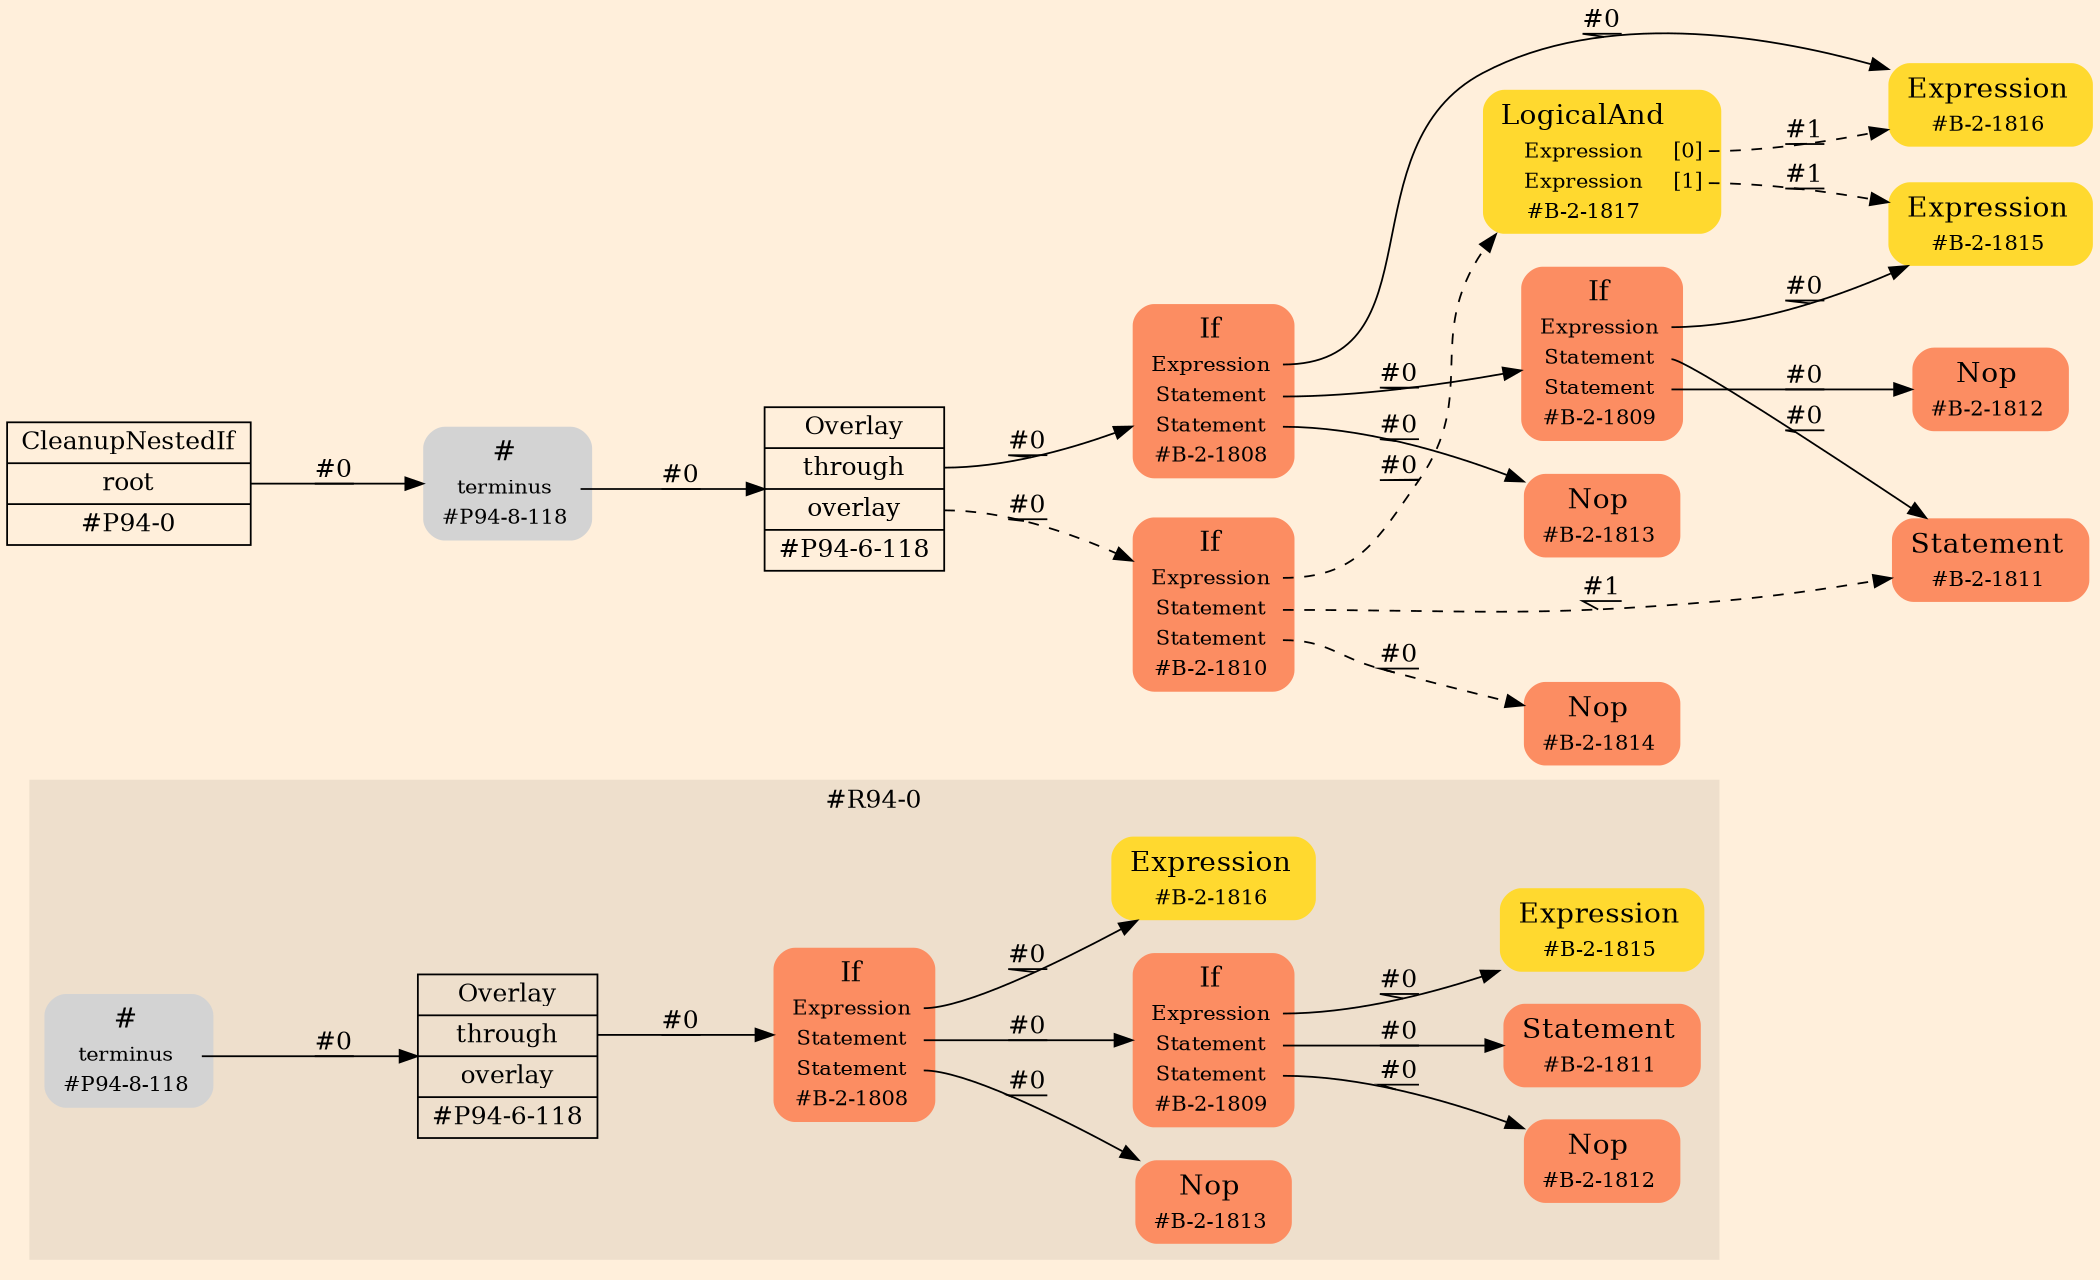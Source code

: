 digraph Inferno {
graph [
rankdir = "LR"
ranksep = 1.0
size = "14,20"
bgcolor = antiquewhite1
color = black
fontcolor = black
];
node [
];
subgraph "cluster#R94-0" {
label = "#R94-0"
style = "filled"
color = antiquewhite2
"#R94-0/#B-2-1813" [
shape = "plaintext"
fillcolor = "/set28/2"
label = <<TABLE BORDER="0" CELLBORDER="0" CELLSPACING="0">
 <TR>
  <TD><FONT POINT-SIZE="16.0">Nop</FONT></TD>
  <TD></TD>
 </TR>
 <TR>
  <TD>#B-2-1813</TD>
  <TD PORT="port0"></TD>
 </TR>
</TABLE>>
style = "rounded,filled"
fontsize = "12"
];
"#R94-0/#B-2-1812" [
shape = "plaintext"
fillcolor = "/set28/2"
label = <<TABLE BORDER="0" CELLBORDER="0" CELLSPACING="0">
 <TR>
  <TD><FONT POINT-SIZE="16.0">Nop</FONT></TD>
  <TD></TD>
 </TR>
 <TR>
  <TD>#B-2-1812</TD>
  <TD PORT="port0"></TD>
 </TR>
</TABLE>>
style = "rounded,filled"
fontsize = "12"
];
"#R94-0/#B-2-1811" [
shape = "plaintext"
fillcolor = "/set28/2"
label = <<TABLE BORDER="0" CELLBORDER="0" CELLSPACING="0">
 <TR>
  <TD><FONT POINT-SIZE="16.0">Statement</FONT></TD>
  <TD></TD>
 </TR>
 <TR>
  <TD>#B-2-1811</TD>
  <TD PORT="port0"></TD>
 </TR>
</TABLE>>
style = "rounded,filled"
fontsize = "12"
];
"#R94-0/#P94-8-118" [
shape = "plaintext"
label = <<TABLE BORDER="0" CELLBORDER="0" CELLSPACING="0">
 <TR>
  <TD><FONT POINT-SIZE="16.0">#</FONT></TD>
  <TD></TD>
 </TR>
 <TR>
  <TD>terminus</TD>
  <TD PORT="port0"></TD>
 </TR>
 <TR>
  <TD>#P94-8-118</TD>
  <TD PORT="port1"></TD>
 </TR>
</TABLE>>
style = "rounded,filled"
fontsize = "12"
];
"#R94-0/#P94-6-118" [
shape = "record"
fillcolor = antiquewhite2
label = "<fixed> Overlay | <port0> through | <port1> overlay | <port2> #P94-6-118"
style = "filled"
fontsize = "14"
color = black
fontcolor = black
];
"#R94-0/#B-2-1808" [
shape = "plaintext"
fillcolor = "/set28/2"
label = <<TABLE BORDER="0" CELLBORDER="0" CELLSPACING="0">
 <TR>
  <TD><FONT POINT-SIZE="16.0">If</FONT></TD>
  <TD></TD>
 </TR>
 <TR>
  <TD>Expression</TD>
  <TD PORT="port0"></TD>
 </TR>
 <TR>
  <TD>Statement</TD>
  <TD PORT="port1"></TD>
 </TR>
 <TR>
  <TD>Statement</TD>
  <TD PORT="port2"></TD>
 </TR>
 <TR>
  <TD>#B-2-1808</TD>
  <TD PORT="port3"></TD>
 </TR>
</TABLE>>
style = "rounded,filled"
fontsize = "12"
];
"#R94-0/#B-2-1816" [
shape = "plaintext"
fillcolor = "/set28/6"
label = <<TABLE BORDER="0" CELLBORDER="0" CELLSPACING="0">
 <TR>
  <TD><FONT POINT-SIZE="16.0">Expression</FONT></TD>
  <TD></TD>
 </TR>
 <TR>
  <TD>#B-2-1816</TD>
  <TD PORT="port0"></TD>
 </TR>
</TABLE>>
style = "rounded,filled"
fontsize = "12"
];
"#R94-0/#B-2-1815" [
shape = "plaintext"
fillcolor = "/set28/6"
label = <<TABLE BORDER="0" CELLBORDER="0" CELLSPACING="0">
 <TR>
  <TD><FONT POINT-SIZE="16.0">Expression</FONT></TD>
  <TD></TD>
 </TR>
 <TR>
  <TD>#B-2-1815</TD>
  <TD PORT="port0"></TD>
 </TR>
</TABLE>>
style = "rounded,filled"
fontsize = "12"
];
"#R94-0/#B-2-1809" [
shape = "plaintext"
fillcolor = "/set28/2"
label = <<TABLE BORDER="0" CELLBORDER="0" CELLSPACING="0">
 <TR>
  <TD><FONT POINT-SIZE="16.0">If</FONT></TD>
  <TD></TD>
 </TR>
 <TR>
  <TD>Expression</TD>
  <TD PORT="port0"></TD>
 </TR>
 <TR>
  <TD>Statement</TD>
  <TD PORT="port1"></TD>
 </TR>
 <TR>
  <TD>Statement</TD>
  <TD PORT="port2"></TD>
 </TR>
 <TR>
  <TD>#B-2-1809</TD>
  <TD PORT="port3"></TD>
 </TR>
</TABLE>>
style = "rounded,filled"
fontsize = "12"
];
}
"CR#P94-0" [
shape = "record"
fillcolor = antiquewhite1
label = "<fixed> CleanupNestedIf | <port0> root | <port1> #P94-0"
style = "filled"
fontsize = "14"
color = black
fontcolor = black
];
"#P94-8-118" [
shape = "plaintext"
label = <<TABLE BORDER="0" CELLBORDER="0" CELLSPACING="0">
 <TR>
  <TD><FONT POINT-SIZE="16.0">#</FONT></TD>
  <TD></TD>
 </TR>
 <TR>
  <TD>terminus</TD>
  <TD PORT="port0"></TD>
 </TR>
 <TR>
  <TD>#P94-8-118</TD>
  <TD PORT="port1"></TD>
 </TR>
</TABLE>>
style = "rounded,filled"
fontsize = "12"
];
"#P94-6-118" [
shape = "record"
fillcolor = antiquewhite1
label = "<fixed> Overlay | <port0> through | <port1> overlay | <port2> #P94-6-118"
style = "filled"
fontsize = "14"
color = black
fontcolor = black
];
"#B-2-1808" [
shape = "plaintext"
fillcolor = "/set28/2"
label = <<TABLE BORDER="0" CELLBORDER="0" CELLSPACING="0">
 <TR>
  <TD><FONT POINT-SIZE="16.0">If</FONT></TD>
  <TD></TD>
 </TR>
 <TR>
  <TD>Expression</TD>
  <TD PORT="port0"></TD>
 </TR>
 <TR>
  <TD>Statement</TD>
  <TD PORT="port1"></TD>
 </TR>
 <TR>
  <TD>Statement</TD>
  <TD PORT="port2"></TD>
 </TR>
 <TR>
  <TD>#B-2-1808</TD>
  <TD PORT="port3"></TD>
 </TR>
</TABLE>>
style = "rounded,filled"
fontsize = "12"
];
"#B-2-1816" [
shape = "plaintext"
fillcolor = "/set28/6"
label = <<TABLE BORDER="0" CELLBORDER="0" CELLSPACING="0">
 <TR>
  <TD><FONT POINT-SIZE="16.0">Expression</FONT></TD>
  <TD></TD>
 </TR>
 <TR>
  <TD>#B-2-1816</TD>
  <TD PORT="port0"></TD>
 </TR>
</TABLE>>
style = "rounded,filled"
fontsize = "12"
];
"#B-2-1809" [
shape = "plaintext"
fillcolor = "/set28/2"
label = <<TABLE BORDER="0" CELLBORDER="0" CELLSPACING="0">
 <TR>
  <TD><FONT POINT-SIZE="16.0">If</FONT></TD>
  <TD></TD>
 </TR>
 <TR>
  <TD>Expression</TD>
  <TD PORT="port0"></TD>
 </TR>
 <TR>
  <TD>Statement</TD>
  <TD PORT="port1"></TD>
 </TR>
 <TR>
  <TD>Statement</TD>
  <TD PORT="port2"></TD>
 </TR>
 <TR>
  <TD>#B-2-1809</TD>
  <TD PORT="port3"></TD>
 </TR>
</TABLE>>
style = "rounded,filled"
fontsize = "12"
];
"#B-2-1815" [
shape = "plaintext"
fillcolor = "/set28/6"
label = <<TABLE BORDER="0" CELLBORDER="0" CELLSPACING="0">
 <TR>
  <TD><FONT POINT-SIZE="16.0">Expression</FONT></TD>
  <TD></TD>
 </TR>
 <TR>
  <TD>#B-2-1815</TD>
  <TD PORT="port0"></TD>
 </TR>
</TABLE>>
style = "rounded,filled"
fontsize = "12"
];
"#B-2-1811" [
shape = "plaintext"
fillcolor = "/set28/2"
label = <<TABLE BORDER="0" CELLBORDER="0" CELLSPACING="0">
 <TR>
  <TD><FONT POINT-SIZE="16.0">Statement</FONT></TD>
  <TD></TD>
 </TR>
 <TR>
  <TD>#B-2-1811</TD>
  <TD PORT="port0"></TD>
 </TR>
</TABLE>>
style = "rounded,filled"
fontsize = "12"
];
"#B-2-1812" [
shape = "plaintext"
fillcolor = "/set28/2"
label = <<TABLE BORDER="0" CELLBORDER="0" CELLSPACING="0">
 <TR>
  <TD><FONT POINT-SIZE="16.0">Nop</FONT></TD>
  <TD></TD>
 </TR>
 <TR>
  <TD>#B-2-1812</TD>
  <TD PORT="port0"></TD>
 </TR>
</TABLE>>
style = "rounded,filled"
fontsize = "12"
];
"#B-2-1813" [
shape = "plaintext"
fillcolor = "/set28/2"
label = <<TABLE BORDER="0" CELLBORDER="0" CELLSPACING="0">
 <TR>
  <TD><FONT POINT-SIZE="16.0">Nop</FONT></TD>
  <TD></TD>
 </TR>
 <TR>
  <TD>#B-2-1813</TD>
  <TD PORT="port0"></TD>
 </TR>
</TABLE>>
style = "rounded,filled"
fontsize = "12"
];
"#B-2-1810" [
shape = "plaintext"
fillcolor = "/set28/2"
label = <<TABLE BORDER="0" CELLBORDER="0" CELLSPACING="0">
 <TR>
  <TD><FONT POINT-SIZE="16.0">If</FONT></TD>
  <TD></TD>
 </TR>
 <TR>
  <TD>Expression</TD>
  <TD PORT="port0"></TD>
 </TR>
 <TR>
  <TD>Statement</TD>
  <TD PORT="port1"></TD>
 </TR>
 <TR>
  <TD>Statement</TD>
  <TD PORT="port2"></TD>
 </TR>
 <TR>
  <TD>#B-2-1810</TD>
  <TD PORT="port3"></TD>
 </TR>
</TABLE>>
style = "rounded,filled"
fontsize = "12"
];
"#B-2-1817" [
shape = "plaintext"
fillcolor = "/set28/6"
label = <<TABLE BORDER="0" CELLBORDER="0" CELLSPACING="0">
 <TR>
  <TD><FONT POINT-SIZE="16.0">LogicalAnd</FONT></TD>
  <TD></TD>
 </TR>
 <TR>
  <TD>Expression</TD>
  <TD PORT="port0">[0]</TD>
 </TR>
 <TR>
  <TD>Expression</TD>
  <TD PORT="port1">[1]</TD>
 </TR>
 <TR>
  <TD>#B-2-1817</TD>
  <TD PORT="port2"></TD>
 </TR>
</TABLE>>
style = "rounded,filled"
fontsize = "12"
];
"#B-2-1814" [
shape = "plaintext"
fillcolor = "/set28/2"
label = <<TABLE BORDER="0" CELLBORDER="0" CELLSPACING="0">
 <TR>
  <TD><FONT POINT-SIZE="16.0">Nop</FONT></TD>
  <TD></TD>
 </TR>
 <TR>
  <TD>#B-2-1814</TD>
  <TD PORT="port0"></TD>
 </TR>
</TABLE>>
style = "rounded,filled"
fontsize = "12"
];
"CR#P94-0":port0 -> "#P94-8-118" [style="solid"
label = "#0"
decorate = true
color = black
fontcolor = black
];
"#P94-8-118":port0 -> "#P94-6-118" [style="solid"
label = "#0"
decorate = true
color = black
fontcolor = black
];
"#P94-6-118":port0 -> "#B-2-1808" [style="solid"
label = "#0"
decorate = true
color = black
fontcolor = black
];
"#P94-6-118":port1 -> "#B-2-1810" [style="dashed"
label = "#0"
decorate = true
color = black
fontcolor = black
];
"#B-2-1808":port0 -> "#B-2-1816" [style="solid"
label = "#0"
decorate = true
color = black
fontcolor = black
];
"#B-2-1808":port1 -> "#B-2-1809" [style="solid"
label = "#0"
decorate = true
color = black
fontcolor = black
];
"#B-2-1808":port2 -> "#B-2-1813" [style="solid"
label = "#0"
decorate = true
color = black
fontcolor = black
];
"#B-2-1809":port0 -> "#B-2-1815" [style="solid"
label = "#0"
decorate = true
color = black
fontcolor = black
];
"#B-2-1809":port1 -> "#B-2-1811" [style="solid"
label = "#0"
decorate = true
color = black
fontcolor = black
];
"#B-2-1809":port2 -> "#B-2-1812" [style="solid"
label = "#0"
decorate = true
color = black
fontcolor = black
];
"#B-2-1810":port0 -> "#B-2-1817" [style="dashed"
label = "#0"
decorate = true
color = black
fontcolor = black
];
"#B-2-1810":port1 -> "#B-2-1811" [style="dashed"
label = "#1"
decorate = true
color = black
fontcolor = black
];
"#B-2-1810":port2 -> "#B-2-1814" [style="dashed"
label = "#0"
decorate = true
color = black
fontcolor = black
];
"#B-2-1817":port0 -> "#B-2-1816" [style="dashed"
label = "#1"
decorate = true
color = black
fontcolor = black
];
"#B-2-1817":port1 -> "#B-2-1815" [style="dashed"
label = "#1"
decorate = true
color = black
fontcolor = black
];
"#R94-0/#P94-8-118":port0 -> "#R94-0/#P94-6-118" [style="solid"
label = "#0"
decorate = true
color = black
fontcolor = black
];
"#R94-0/#P94-6-118":port0 -> "#R94-0/#B-2-1808" [style="solid"
label = "#0"
decorate = true
color = black
fontcolor = black
];
"#R94-0/#B-2-1808":port0 -> "#R94-0/#B-2-1816" [style="solid"
label = "#0"
decorate = true
color = black
fontcolor = black
];
"#R94-0/#B-2-1808":port1 -> "#R94-0/#B-2-1809" [style="solid"
label = "#0"
decorate = true
color = black
fontcolor = black
];
"#R94-0/#B-2-1808":port2 -> "#R94-0/#B-2-1813" [style="solid"
label = "#0"
decorate = true
color = black
fontcolor = black
];
"#R94-0/#B-2-1809":port0 -> "#R94-0/#B-2-1815" [style="solid"
label = "#0"
decorate = true
color = black
fontcolor = black
];
"#R94-0/#B-2-1809":port1 -> "#R94-0/#B-2-1811" [style="solid"
label = "#0"
decorate = true
color = black
fontcolor = black
];
"#R94-0/#B-2-1809":port2 -> "#R94-0/#B-2-1812" [style="solid"
label = "#0"
decorate = true
color = black
fontcolor = black
];
}

